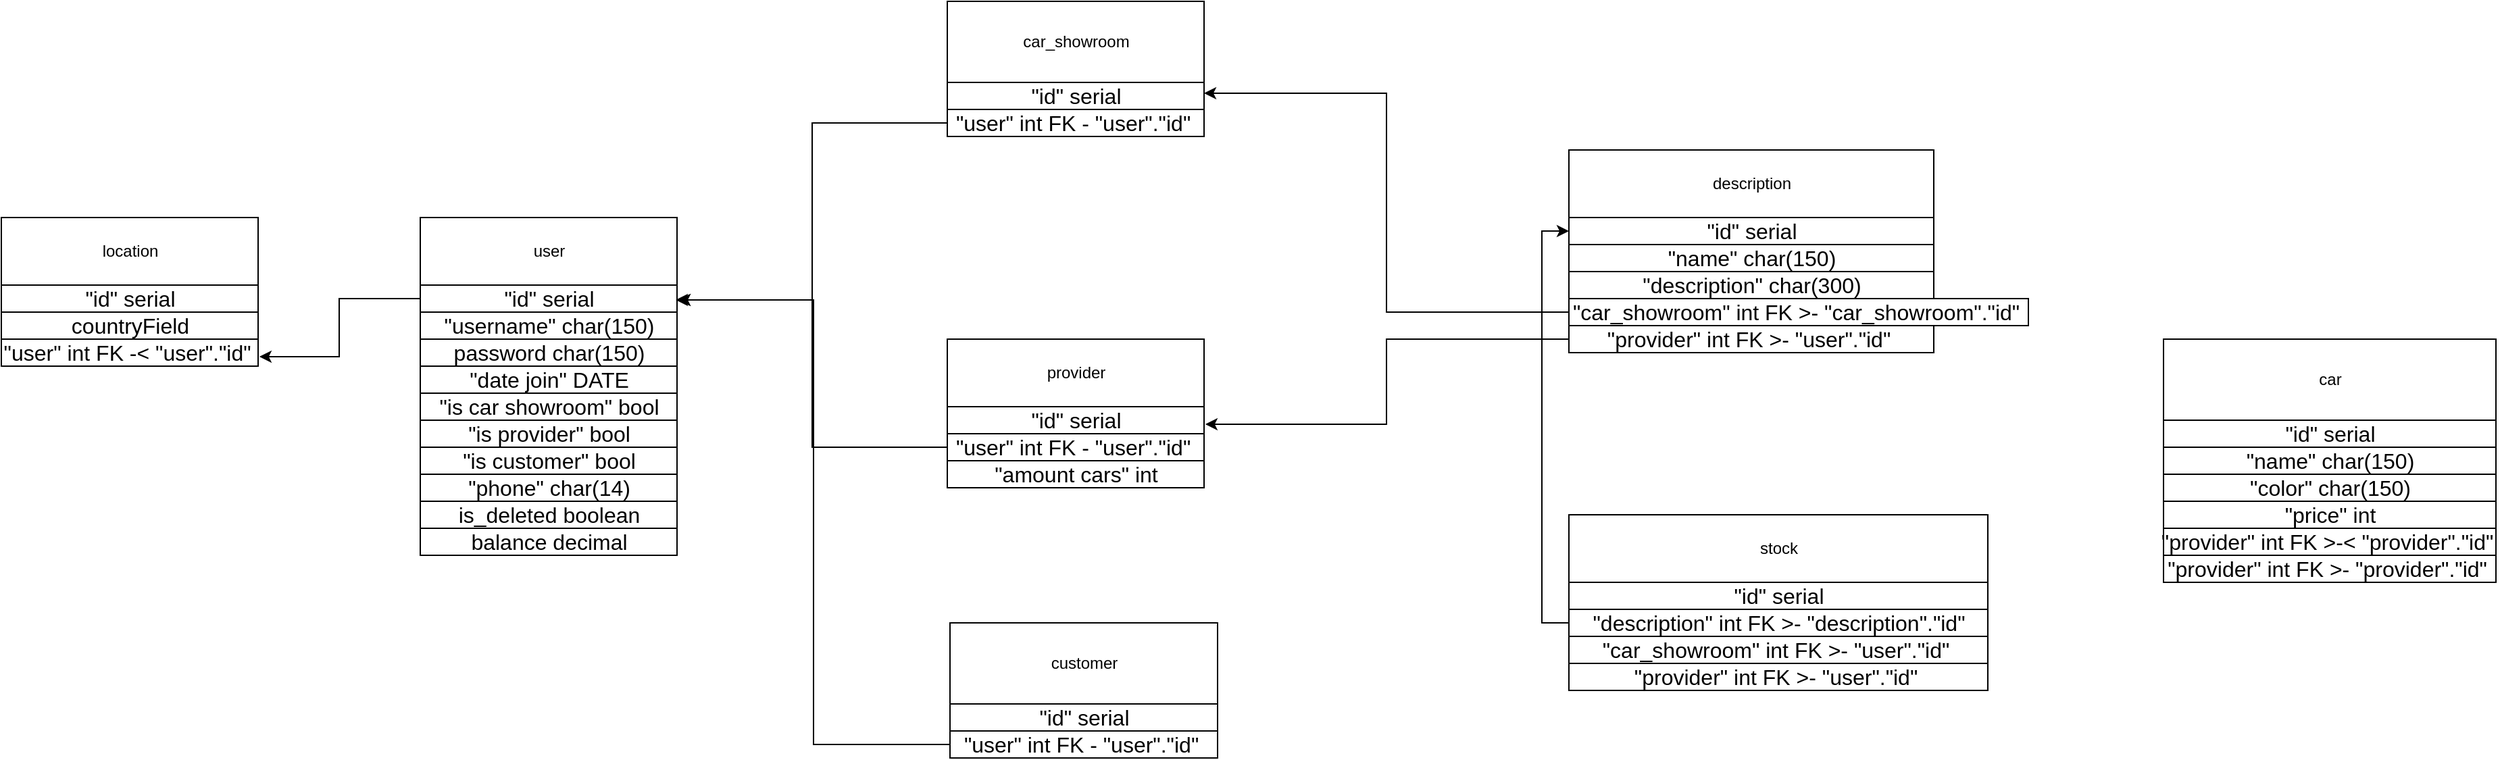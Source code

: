<mxfile version="15.2.7" type="github" pages="2">
  <diagram id="C5RBs43oDa-KdzZeNtuy" name="Page-1">
    <mxGraphModel dx="976" dy="674" grid="1" gridSize="10" guides="1" tooltips="1" connect="1" arrows="1" fold="1" page="1" pageScale="1" pageWidth="827" pageHeight="1169" math="0" shadow="0">
      <root>
        <mxCell id="WIyWlLk6GJQsqaUBKTNV-0" />
        <mxCell id="WIyWlLk6GJQsqaUBKTNV-1" parent="WIyWlLk6GJQsqaUBKTNV-0" />
        <mxCell id="oMTugPBLT0qLyM0Y3AuX-1" value="car_showroom" style="verticalLabelPosition=middle;verticalAlign=middle;html=1;shape=mxgraph.basic.rect;fillColor2=none;strokeWidth=1;size=20;indent=5;labelPosition=center;align=center;" vertex="1" parent="WIyWlLk6GJQsqaUBKTNV-1">
          <mxGeometry x="860" width="190" height="60" as="geometry" />
        </mxCell>
        <mxCell id="oMTugPBLT0qLyM0Y3AuX-2" value="&lt;span style=&quot;font-size: medium&quot;&gt;&quot;id&quot; serial&lt;/span&gt;" style="verticalLabelPosition=middle;verticalAlign=middle;html=1;shape=mxgraph.basic.rect;fillColor2=none;strokeWidth=1;size=20;indent=5;labelPosition=center;align=center;" vertex="1" parent="WIyWlLk6GJQsqaUBKTNV-1">
          <mxGeometry x="860" y="60" width="190" height="20" as="geometry" />
        </mxCell>
        <mxCell id="oMTugPBLT0qLyM0Y3AuX-4" value="&lt;span style=&quot;font-size: medium&quot;&gt;countryField&lt;/span&gt;" style="verticalLabelPosition=middle;verticalAlign=middle;html=1;shape=mxgraph.basic.rect;fillColor2=none;strokeWidth=1;size=20;indent=5;labelPosition=center;align=center;" vertex="1" parent="WIyWlLk6GJQsqaUBKTNV-1">
          <mxGeometry x="160" y="230" width="190" height="20" as="geometry" />
        </mxCell>
        <mxCell id="oMTugPBLT0qLyM0Y3AuX-7" value="user" style="verticalLabelPosition=middle;verticalAlign=middle;html=1;shape=mxgraph.basic.rect;fillColor2=none;strokeWidth=1;size=20;indent=5;labelPosition=center;align=center;" vertex="1" parent="WIyWlLk6GJQsqaUBKTNV-1">
          <mxGeometry x="470" y="160" width="190" height="50" as="geometry" />
        </mxCell>
        <mxCell id="oMTugPBLT0qLyM0Y3AuX-48" style="edgeStyle=orthogonalEdgeStyle;rounded=0;orthogonalLoop=1;jettySize=auto;html=1;entryX=1.005;entryY=0.65;entryDx=0;entryDy=0;entryPerimeter=0;" edge="1" parent="WIyWlLk6GJQsqaUBKTNV-1" source="oMTugPBLT0qLyM0Y3AuX-8" target="oMTugPBLT0qLyM0Y3AuX-47">
          <mxGeometry relative="1" as="geometry" />
        </mxCell>
        <mxCell id="oMTugPBLT0qLyM0Y3AuX-8" value="&lt;span style=&quot;font-size: medium&quot;&gt;&quot;id&quot; serial&lt;/span&gt;" style="verticalLabelPosition=middle;verticalAlign=middle;html=1;shape=mxgraph.basic.rect;fillColor2=none;strokeWidth=1;size=20;indent=5;labelPosition=center;align=center;" vertex="1" parent="WIyWlLk6GJQsqaUBKTNV-1">
          <mxGeometry x="470" y="210" width="190" height="20" as="geometry" />
        </mxCell>
        <mxCell id="oMTugPBLT0qLyM0Y3AuX-9" value="&lt;font size=&quot;3&quot;&gt;&quot;username&quot; char(150)&lt;/font&gt;" style="verticalLabelPosition=middle;verticalAlign=middle;html=1;shape=mxgraph.basic.rect;fillColor2=none;strokeWidth=1;size=20;indent=5;labelPosition=center;align=center;" vertex="1" parent="WIyWlLk6GJQsqaUBKTNV-1">
          <mxGeometry x="470" y="230" width="190" height="20" as="geometry" />
        </mxCell>
        <mxCell id="oMTugPBLT0qLyM0Y3AuX-11" value="&lt;font size=&quot;3&quot;&gt;password char(150)&lt;/font&gt;&lt;span style=&quot;color: rgba(0 , 0 , 0 , 0) ; font-family: monospace ; font-size: 0px&quot;&gt;%3CmxGraphModel%3E%3Croot%3E%3CmxCell%20id%3D%220%22%2F%3E%3CmxCell%20id%3D%221%22%20parent%3D%220%22%2F%3E%3CmxCell%20id%3D%222%22%20value%3D%22%26lt%3Bfont%20size%3D%26quot%3B3%26quot%3B%26gt%3B%26quot%3Busername%26quot%3B%20char(150)%26lt%3B%2Ffont%26gt%3B%22%20style%3D%22verticalLabelPosition%3Dmiddle%3BverticalAlign%3Dmiddle%3Bhtml%3D1%3Bshape%3Dmxgraph.basic.rect%3BfillColor2%3Dnone%3BstrokeWidth%3D1%3Bsize%3D20%3Bindent%3D5%3BlabelPosition%3Dcenter%3Balign%3Dcenter%3B%22%20vertex%3D%221%22%20parent%3D%221%22%3E%3CmxGeometry%20x%3D%22730%22%20y%3D%22170%22%20width%3D%22190%22%20height%3D%2220%22%20as%3D%22geometry%22%2F%3E%3C%2FmxCell%3E%3C%2Froot%3E%3C%2FmxGraphModel%3E&lt;/span&gt;" style="verticalLabelPosition=middle;verticalAlign=middle;html=1;shape=mxgraph.basic.rect;fillColor2=none;strokeWidth=1;size=5;indent=5;labelPosition=center;align=center;" vertex="1" parent="WIyWlLk6GJQsqaUBKTNV-1">
          <mxGeometry x="470" y="250" width="190" height="20" as="geometry" />
        </mxCell>
        <mxCell id="oMTugPBLT0qLyM0Y3AuX-12" value="&lt;font size=&quot;3&quot;&gt;&quot;date join&quot; DATE&lt;/font&gt;" style="verticalLabelPosition=middle;verticalAlign=middle;html=1;shape=mxgraph.basic.rect;fillColor2=none;strokeWidth=1;size=20;indent=5;labelPosition=center;align=center;" vertex="1" parent="WIyWlLk6GJQsqaUBKTNV-1">
          <mxGeometry x="470" y="270" width="190" height="20" as="geometry" />
        </mxCell>
        <mxCell id="oMTugPBLT0qLyM0Y3AuX-14" value="&lt;font size=&quot;3&quot;&gt;&quot;is car showroom&quot; bool&lt;/font&gt;" style="verticalLabelPosition=middle;verticalAlign=middle;html=1;shape=mxgraph.basic.rect;fillColor2=none;strokeWidth=1;size=20;indent=5;labelPosition=center;align=center;" vertex="1" parent="WIyWlLk6GJQsqaUBKTNV-1">
          <mxGeometry x="470" y="290" width="190" height="20" as="geometry" />
        </mxCell>
        <mxCell id="oMTugPBLT0qLyM0Y3AuX-15" value="&lt;font size=&quot;3&quot;&gt;&quot;is provider&quot; bool&lt;/font&gt;" style="verticalLabelPosition=middle;verticalAlign=middle;html=1;shape=mxgraph.basic.rect;fillColor2=none;strokeWidth=1;size=20;indent=5;labelPosition=center;align=center;" vertex="1" parent="WIyWlLk6GJQsqaUBKTNV-1">
          <mxGeometry x="470" y="310" width="190" height="20" as="geometry" />
        </mxCell>
        <mxCell id="oMTugPBLT0qLyM0Y3AuX-16" value="&lt;font size=&quot;3&quot;&gt;&quot;phone&quot; char(14)&lt;/font&gt;" style="verticalLabelPosition=middle;verticalAlign=middle;html=1;shape=mxgraph.basic.rect;fillColor2=none;strokeWidth=1;size=20;indent=5;labelPosition=center;align=center;" vertex="1" parent="WIyWlLk6GJQsqaUBKTNV-1">
          <mxGeometry x="470" y="350" width="190" height="20" as="geometry" />
        </mxCell>
        <mxCell id="oMTugPBLT0qLyM0Y3AuX-17" value="car" style="verticalLabelPosition=middle;verticalAlign=middle;html=1;shape=mxgraph.basic.rect;fillColor2=none;strokeWidth=1;size=20;indent=5;labelPosition=center;align=center;" vertex="1" parent="WIyWlLk6GJQsqaUBKTNV-1">
          <mxGeometry x="1760" y="250" width="246" height="60" as="geometry" />
        </mxCell>
        <mxCell id="oMTugPBLT0qLyM0Y3AuX-18" value="&lt;span style=&quot;font-size: medium&quot;&gt;&quot;id&quot; serial&lt;/span&gt;" style="verticalLabelPosition=middle;verticalAlign=middle;html=1;shape=mxgraph.basic.rect;fillColor2=none;strokeWidth=1;size=20;indent=5;labelPosition=center;align=center;" vertex="1" parent="WIyWlLk6GJQsqaUBKTNV-1">
          <mxGeometry x="1760" y="310" width="246" height="20" as="geometry" />
        </mxCell>
        <mxCell id="oMTugPBLT0qLyM0Y3AuX-19" value="&lt;font size=&quot;3&quot;&gt;&quot;name&quot; char(150)&lt;/font&gt;&lt;span style=&quot;color: rgba(0 , 0 , 0 , 0) ; font-family: monospace ; font-size: 0px&quot;&gt;%3CmxGraphModel%3E%3Croot%3E%3CmxCell%20id%3D%220%22%2F%3E%3CmxCell%20id%3D%221%22%20parent%3D%220%22%2F%3E%3CmxCell%20id%3D%222%22%20value%3D%22%26lt%3Bspan%20style%3D%26quot%3Bfont-size%3A%20medium%26quot%3B%26gt%3B%26quot%3Bid%26quot%3B%20serial%26lt%3B%2Fspan%26gt%3B%22%20style%3D%22verticalLabelPosition%3Dmiddle%3BverticalAlign%3Dmiddle%3Bhtml%3D1%3Bshape%3Dmxgraph.basic.rect%3BfillColor2%3Dnone%3BstrokeWidth%3D1%3Bsize%3D20%3Bindent%3D5%3BlabelPosition%3Dcenter%3Balign%3Dcenter%3B%22%20vertex%3D%221%22%20parent%3D%221%22%3E%3CmxGeometry%20x%3D%22354%22%20y%3D%22170%22%20width%3D%22186%22%20height%3D%2220%22%20as%3D%22geometry%22%2F%3E%3C%2FmxCell%3E%3C%2Froot%3E%3C%2FmxGraphModel%3E&lt;/span&gt;" style="verticalLabelPosition=middle;verticalAlign=middle;html=1;shape=mxgraph.basic.rect;fillColor2=none;strokeWidth=1;size=20;indent=5;labelPosition=center;align=center;" vertex="1" parent="WIyWlLk6GJQsqaUBKTNV-1">
          <mxGeometry x="1760" y="330" width="246" height="20" as="geometry" />
        </mxCell>
        <mxCell id="oMTugPBLT0qLyM0Y3AuX-20" value="&lt;font size=&quot;3&quot;&gt;&quot;color&quot; char(150)&lt;/font&gt;&lt;span style=&quot;color: rgba(0 , 0 , 0 , 0) ; font-family: monospace ; font-size: 0px&quot;&gt;%3CmxGraphModel%3E%3Croot%3E%3CmxCell%20id%3D%220%22%2F%3E%3CmxCell%20id%3D%221%22%20parent%3D%220%22%2F%3E%3CmxCell%20id%3D%222%22%20value%3D%22%26lt%3Bspan%20style%3D%26quot%3Bfont-size%3A%20medium%26quot%3B%26gt%3B%26quot%3Bid%26quot%3B%20serial%26lt%3B%2Fspan%26gt%3B%22%20style%3D%22verticalLabelPosition%3Dmiddle%3BverticalAlign%3Dmiddle%3Bhtml%3D1%3Bshape%3Dmxgraph.basic.rect%3BfillColor2%3Dnone%3BstrokeWidth%3D1%3Bsize%3D20%3Bindent%3D5%3BlabelPosition%3Dcenter%3Balign%3Dcenter%3B%22%20vertex%3D%221%22%20parent%3D%221%22%3E%3CmxGeometry%20x%3D%22354%22%20y%3D%22170%22%20width%3D%22186%22%20height%3D%2220%22%20as%3D%22geometry%22%2F%3E%3C%2FmxCell%3E%3C%2Froot%3E%3C%2FmxGraphModel%3E&lt;/span&gt;" style="verticalLabelPosition=middle;verticalAlign=middle;html=1;shape=mxgraph.basic.rect;fillColor2=none;strokeWidth=1;size=20;indent=5;labelPosition=center;align=center;" vertex="1" parent="WIyWlLk6GJQsqaUBKTNV-1">
          <mxGeometry x="1760" y="350" width="246" height="20" as="geometry" />
        </mxCell>
        <mxCell id="oMTugPBLT0qLyM0Y3AuX-23" value="provider" style="verticalLabelPosition=middle;verticalAlign=middle;html=1;shape=mxgraph.basic.rect;fillColor2=none;strokeWidth=1;size=20;indent=5;labelPosition=center;align=center;" vertex="1" parent="WIyWlLk6GJQsqaUBKTNV-1">
          <mxGeometry x="860" y="250" width="190" height="50" as="geometry" />
        </mxCell>
        <mxCell id="oMTugPBLT0qLyM0Y3AuX-24" value="&lt;span style=&quot;font-size: medium&quot;&gt;&quot;id&quot; serial&lt;/span&gt;" style="verticalLabelPosition=middle;verticalAlign=middle;html=1;shape=mxgraph.basic.rect;fillColor2=none;strokeWidth=1;size=20;indent=5;labelPosition=center;align=center;" vertex="1" parent="WIyWlLk6GJQsqaUBKTNV-1">
          <mxGeometry x="860" y="300" width="190" height="20" as="geometry" />
        </mxCell>
        <mxCell id="oMTugPBLT0qLyM0Y3AuX-49" style="edgeStyle=orthogonalEdgeStyle;rounded=0;orthogonalLoop=1;jettySize=auto;html=1;entryX=0.995;entryY=0.55;entryDx=0;entryDy=0;entryPerimeter=0;" edge="1" parent="WIyWlLk6GJQsqaUBKTNV-1" source="oMTugPBLT0qLyM0Y3AuX-25" target="oMTugPBLT0qLyM0Y3AuX-8">
          <mxGeometry relative="1" as="geometry" />
        </mxCell>
        <mxCell id="oMTugPBLT0qLyM0Y3AuX-25" value="&lt;span style=&quot;font-size: medium&quot;&gt;&quot;user&quot; int FK - &quot;user&quot;.&quot;id&quot;&amp;nbsp;&lt;/span&gt;" style="verticalLabelPosition=middle;verticalAlign=middle;html=1;shape=mxgraph.basic.rect;fillColor2=none;strokeWidth=1;size=20;indent=5;labelPosition=center;align=center;" vertex="1" parent="WIyWlLk6GJQsqaUBKTNV-1">
          <mxGeometry x="860" y="320" width="190" height="20" as="geometry" />
        </mxCell>
        <mxCell id="oMTugPBLT0qLyM0Y3AuX-28" value="&lt;font size=&quot;3&quot;&gt;&quot;amount cars&quot; int&lt;/font&gt;&lt;span style=&quot;color: rgba(0 , 0 , 0 , 0) ; font-family: monospace ; font-size: 0px&quot;&gt;%3CmxGraphModel%3E%3Croot%3E%3CmxCell%20id%3D%220%22%2F%3E%3CmxCell%20id%3D%221%22%20parent%3D%220%22%2F%3E%3CmxCell%20id%3D%222%22%20value%3D%22%26lt%3Bspan%20style%3D%26quot%3Bfont-size%3A%20medium%26quot%3B%26gt%3B%26quot%3Bid%26quot%3B%20serial%26lt%3B%2Fspan%26gt%3B%22%20style%3D%22verticalLabelPosition%3Dmiddle%3BverticalAlign%3Dmiddle%3Bhtml%3D1%3Bshape%3Dmxgraph.basic.rect%3BfillColor2%3Dnone%3BstrokeWidth%3D1%3Bsize%3D20%3Bindent%3D5%3BlabelPosition%3Dcenter%3Balign%3Dcenter%3B%22%20vertex%3D%221%22%20parent%3D%221%22%3E%3CmxGeometry%20x%3D%22354%22%20y%3D%22170%22%20width%3D%22186%22%20height%3D%2220%22%20as%3D%22geometry%22%2F%3E%3C%2FmxCell%3E%3C%2Froot%3E%3C%2FmxGraphModel%3E&lt;/span&gt;" style="verticalLabelPosition=middle;verticalAlign=middle;html=1;shape=mxgraph.basic.rect;fillColor2=none;strokeWidth=1;size=20;indent=5;labelPosition=center;align=center;" vertex="1" parent="WIyWlLk6GJQsqaUBKTNV-1">
          <mxGeometry x="860" y="340" width="190" height="20" as="geometry" />
        </mxCell>
        <mxCell id="oMTugPBLT0qLyM0Y3AuX-29" value="&lt;font size=&quot;3&quot;&gt;&quot;price&quot; int&lt;/font&gt;&lt;span style=&quot;color: rgba(0 , 0 , 0 , 0) ; font-family: monospace ; font-size: 0px&quot;&gt;%3CmxGraphModel%3E%3Croot%3E%3CmxCell%20id%3D%220%22%2F%3E%3CmxCell%20id%3D%221%22%20parent%3D%220%22%2F%3E%3CmxCell%20id%3D%222%22%20value%3D%22%26lt%3Bspan%20style%3D%26quot%3Bfont-size%3A%20medium%26quot%3B%26gt%3B%26quot%3Bid%26quot%3B%20serial%26lt%3B%2Fspan%26gt%3B%22%20style%3D%22verticalLabelPosition%3Dmiddle%3BverticalAlign%3Dmiddle%3Bhtml%3D1%3Bshape%3Dmxgraph.basic.rect%3BfillColor2%3Dnone%3BstrokeWidth%3D1%3Bsize%3D20%3Bindent%3D5%3BlabelPosition%3Dcenter%3Balign%3Dcenter%3B%22%20vertex%3D%221%22%20parent%3D%221%22%3E%3CmxGeometry%20x%3D%22354%22%20y%3D%22170%22%20width%3D%22186%22%20height%3D%2220%22%20as%3D%22geometry%22%2F%3E%3C%2FmxCell%3E%3C%2Froot%3E%3C%2FmxGraphModel%3E&lt;/span&gt;" style="verticalLabelPosition=middle;verticalAlign=middle;html=1;shape=mxgraph.basic.rect;fillColor2=none;strokeWidth=1;size=20;indent=5;labelPosition=center;align=center;" vertex="1" parent="WIyWlLk6GJQsqaUBKTNV-1">
          <mxGeometry x="1760" y="370" width="246" height="20" as="geometry" />
        </mxCell>
        <mxCell id="oMTugPBLT0qLyM0Y3AuX-31" value="&lt;span style=&quot;font-size: medium&quot;&gt;&quot;provider&quot; int FK &amp;gt;-&amp;lt; &quot;provider&quot;.&quot;id&quot;&amp;nbsp;&lt;/span&gt;" style="verticalLabelPosition=middle;verticalAlign=middle;html=1;shape=mxgraph.basic.rect;fillColor2=none;strokeWidth=1;size=20;indent=5;labelPosition=center;align=center;" vertex="1" parent="WIyWlLk6GJQsqaUBKTNV-1">
          <mxGeometry x="1760" y="390" width="246" height="20" as="geometry" />
        </mxCell>
        <mxCell id="oMTugPBLT0qLyM0Y3AuX-33" value="&lt;font size=&quot;3&quot;&gt;balance decimal&lt;/font&gt;" style="verticalLabelPosition=middle;verticalAlign=middle;html=1;shape=mxgraph.basic.rect;fillColor2=none;strokeWidth=1;size=20;indent=5;labelPosition=center;align=center;" vertex="1" parent="WIyWlLk6GJQsqaUBKTNV-1">
          <mxGeometry x="470" y="390" width="190" height="20" as="geometry" />
        </mxCell>
        <mxCell id="oMTugPBLT0qLyM0Y3AuX-34" value="&lt;font size=&quot;3&quot;&gt;&quot;is customer&quot; bool&lt;/font&gt;" style="verticalLabelPosition=middle;verticalAlign=middle;html=1;shape=mxgraph.basic.rect;fillColor2=none;strokeWidth=1;size=20;indent=5;labelPosition=center;align=center;" vertex="1" parent="WIyWlLk6GJQsqaUBKTNV-1">
          <mxGeometry x="470" y="330" width="190" height="20" as="geometry" />
        </mxCell>
        <mxCell id="oMTugPBLT0qLyM0Y3AuX-35" value="&lt;span style=&quot;font-size: medium&quot;&gt;&quot;provider&quot; int FK &amp;gt;- &quot;provider&quot;.&quot;id&quot;&amp;nbsp;&lt;/span&gt;" style="verticalLabelPosition=middle;verticalAlign=middle;html=1;shape=mxgraph.basic.rect;fillColor2=none;strokeWidth=1;size=20;indent=5;labelPosition=center;align=center;" vertex="1" parent="WIyWlLk6GJQsqaUBKTNV-1">
          <mxGeometry x="1760" y="410" width="246" height="20" as="geometry" />
        </mxCell>
        <mxCell id="oMTugPBLT0qLyM0Y3AuX-38" value="customer" style="verticalLabelPosition=middle;verticalAlign=middle;html=1;shape=mxgraph.basic.rect;fillColor2=none;strokeWidth=1;size=20;indent=5;labelPosition=center;align=center;" vertex="1" parent="WIyWlLk6GJQsqaUBKTNV-1">
          <mxGeometry x="862" y="460" width="198" height="60" as="geometry" />
        </mxCell>
        <mxCell id="oMTugPBLT0qLyM0Y3AuX-39" value="&lt;span style=&quot;font-size: medium&quot;&gt;&quot;id&quot; serial&lt;/span&gt;" style="verticalLabelPosition=middle;verticalAlign=middle;html=1;shape=mxgraph.basic.rect;fillColor2=none;strokeWidth=1;size=20;indent=5;labelPosition=center;align=center;" vertex="1" parent="WIyWlLk6GJQsqaUBKTNV-1">
          <mxGeometry x="862" y="520" width="198" height="20" as="geometry" />
        </mxCell>
        <mxCell id="oMTugPBLT0qLyM0Y3AuX-42" value="&lt;font size=&quot;3&quot;&gt;is_deleted boolean&lt;/font&gt;" style="verticalLabelPosition=middle;verticalAlign=middle;html=1;shape=mxgraph.basic.rect;fillColor2=none;strokeWidth=1;size=20;indent=5;labelPosition=center;align=center;" vertex="1" parent="WIyWlLk6GJQsqaUBKTNV-1">
          <mxGeometry x="470" y="370" width="190" height="20" as="geometry" />
        </mxCell>
        <mxCell id="oMTugPBLT0qLyM0Y3AuX-43" value="location" style="verticalLabelPosition=middle;verticalAlign=middle;html=1;shape=mxgraph.basic.rect;fillColor2=none;strokeWidth=1;size=20;indent=5;labelPosition=center;align=center;" vertex="1" parent="WIyWlLk6GJQsqaUBKTNV-1">
          <mxGeometry x="160" y="160" width="190" height="50" as="geometry" />
        </mxCell>
        <mxCell id="oMTugPBLT0qLyM0Y3AuX-44" value="&lt;span style=&quot;font-size: medium&quot;&gt;&quot;id&quot; serial&lt;/span&gt;" style="verticalLabelPosition=middle;verticalAlign=middle;html=1;shape=mxgraph.basic.rect;fillColor2=none;strokeWidth=1;size=20;indent=5;labelPosition=center;align=center;" vertex="1" parent="WIyWlLk6GJQsqaUBKTNV-1">
          <mxGeometry x="160" y="210" width="190" height="20" as="geometry" />
        </mxCell>
        <mxCell id="oMTugPBLT0qLyM0Y3AuX-47" value="&lt;span style=&quot;font-size: medium&quot;&gt;&quot;user&quot; int FK -&amp;lt; &quot;user&quot;.&quot;id&quot;&amp;nbsp;&lt;/span&gt;" style="verticalLabelPosition=middle;verticalAlign=middle;html=1;shape=mxgraph.basic.rect;fillColor2=none;strokeWidth=1;size=20;indent=5;labelPosition=center;align=center;" vertex="1" parent="WIyWlLk6GJQsqaUBKTNV-1">
          <mxGeometry x="160" y="250" width="190" height="20" as="geometry" />
        </mxCell>
        <mxCell id="oMTugPBLT0qLyM0Y3AuX-51" style="edgeStyle=orthogonalEdgeStyle;rounded=0;orthogonalLoop=1;jettySize=auto;html=1;entryX=1.005;entryY=0.55;entryDx=0;entryDy=0;entryPerimeter=0;" edge="1" parent="WIyWlLk6GJQsqaUBKTNV-1" source="oMTugPBLT0qLyM0Y3AuX-50" target="oMTugPBLT0qLyM0Y3AuX-8">
          <mxGeometry relative="1" as="geometry" />
        </mxCell>
        <mxCell id="oMTugPBLT0qLyM0Y3AuX-50" value="&lt;span style=&quot;font-size: medium&quot;&gt;&quot;user&quot; int FK - &quot;user&quot;.&quot;id&quot;&amp;nbsp;&lt;/span&gt;" style="verticalLabelPosition=middle;verticalAlign=middle;html=1;shape=mxgraph.basic.rect;fillColor2=none;strokeWidth=1;size=20;indent=5;labelPosition=center;align=center;" vertex="1" parent="WIyWlLk6GJQsqaUBKTNV-1">
          <mxGeometry x="860" y="80" width="190" height="20" as="geometry" />
        </mxCell>
        <mxCell id="oMTugPBLT0qLyM0Y3AuX-54" style="edgeStyle=orthogonalEdgeStyle;rounded=0;orthogonalLoop=1;jettySize=auto;html=1;entryX=1.005;entryY=0.55;entryDx=0;entryDy=0;entryPerimeter=0;" edge="1" parent="WIyWlLk6GJQsqaUBKTNV-1" source="oMTugPBLT0qLyM0Y3AuX-52" target="oMTugPBLT0qLyM0Y3AuX-8">
          <mxGeometry relative="1" as="geometry" />
        </mxCell>
        <mxCell id="oMTugPBLT0qLyM0Y3AuX-52" value="&lt;span style=&quot;font-size: medium&quot;&gt;&quot;user&quot; int FK - &quot;user&quot;.&quot;id&quot;&amp;nbsp;&lt;/span&gt;" style="verticalLabelPosition=middle;verticalAlign=middle;html=1;shape=mxgraph.basic.rect;fillColor2=none;strokeWidth=1;size=20;indent=5;labelPosition=center;align=center;" vertex="1" parent="WIyWlLk6GJQsqaUBKTNV-1">
          <mxGeometry x="862" y="540" width="198" height="20" as="geometry" />
        </mxCell>
        <mxCell id="oMTugPBLT0qLyM0Y3AuX-59" value="description" style="verticalLabelPosition=middle;verticalAlign=middle;html=1;shape=mxgraph.basic.rect;fillColor2=none;strokeWidth=1;size=20;indent=5;labelPosition=center;align=center;" vertex="1" parent="WIyWlLk6GJQsqaUBKTNV-1">
          <mxGeometry x="1320" y="110" width="270" height="50" as="geometry" />
        </mxCell>
        <mxCell id="oMTugPBLT0qLyM0Y3AuX-60" value="&lt;span style=&quot;font-size: medium&quot;&gt;&quot;id&quot; serial&lt;/span&gt;" style="verticalLabelPosition=middle;verticalAlign=middle;html=1;shape=mxgraph.basic.rect;fillColor2=none;strokeWidth=1;size=20;indent=5;labelPosition=center;align=center;" vertex="1" parent="WIyWlLk6GJQsqaUBKTNV-1">
          <mxGeometry x="1320" y="160" width="270" height="20" as="geometry" />
        </mxCell>
        <mxCell id="oMTugPBLT0qLyM0Y3AuX-61" value="&lt;font size=&quot;3&quot;&gt;&quot;name&quot; char(150)&lt;/font&gt;&lt;span style=&quot;color: rgba(0 , 0 , 0 , 0) ; font-family: monospace ; font-size: 0px&quot;&gt;%3CmxGraphModel%3E%3Croot%3E%3CmxCell%20id%3D%220%22%2F%3E%3CmxCell%20id%3D%221%22%20parent%3D%220%22%2F%3E%3CmxCell%20id%3D%222%22%20value%3D%22%26lt%3Bspan%20style%3D%26quot%3Bfont-size%3A%20medium%26quot%3B%26gt%3B%26quot%3Bid%26quot%3B%20serial%26lt%3B%2Fspan%26gt%3B%22%20style%3D%22verticalLabelPosition%3Dmiddle%3BverticalAlign%3Dmiddle%3Bhtml%3D1%3Bshape%3Dmxgraph.basic.rect%3BfillColor2%3Dnone%3BstrokeWidth%3D1%3Bsize%3D20%3Bindent%3D5%3BlabelPosition%3Dcenter%3Balign%3Dcenter%3B%22%20vertex%3D%221%22%20parent%3D%221%22%3E%3CmxGeometry%20x%3D%22354%22%20y%3D%22170%22%20width%3D%22186%22%20height%3D%2220%22%20as%3D%22geometry%22%2F%3E%3C%2FmxCell%3E%3C%2Froot%3E%3C%2FmxGraphModel%3E&lt;/span&gt;" style="verticalLabelPosition=middle;verticalAlign=middle;html=1;shape=mxgraph.basic.rect;fillColor2=none;strokeWidth=1;size=20;indent=5;labelPosition=center;align=center;" vertex="1" parent="WIyWlLk6GJQsqaUBKTNV-1">
          <mxGeometry x="1320" y="180" width="270" height="20" as="geometry" />
        </mxCell>
        <mxCell id="oMTugPBLT0qLyM0Y3AuX-62" value="&lt;font size=&quot;3&quot;&gt;&quot;description&quot; char(300)&lt;/font&gt;&lt;span style=&quot;color: rgba(0 , 0 , 0 , 0) ; font-family: monospace ; font-size: 0px&quot;&gt;%3CmxGraphModel%3E%3Croot%3E%3CmxCell%20id%3D%220%22%2F%3E%3CmxCell%20id%3D%221%22%20parent%3D%220%22%2F%3E%3CmxCell%20id%3D%222%22%20value%3D%22%26lt%3Bspan%20style%3D%26quot%3Bfont-size%3A%20medium%26quot%3B%26gt%3B%26quot%3Bid%26quot%3B%20serial%26lt%3B%2Fspan%26gt%3B%22%20style%3D%22verticalLabelPosition%3Dmiddle%3BverticalAlign%3Dmiddle%3Bhtml%3D1%3Bshape%3Dmxgraph.basic.rect%3BfillColor2%3Dnone%3BstrokeWidth%3D1%3Bsize%3D20%3Bindent%3D5%3BlabelPosition%3Dcenter%3Balign%3Dcenter%3B%22%20vertex%3D%221%22%20parent%3D%221%22%3E%3CmxGeometry%20x%3D%22354%22%20y%3D%22170%22%20width%3D%22186%22%20height%3D%2220%22%20as%3D%22geometry%22%2F%3E%3C%2FmxCell%3E%3C%2Froot%3E%3C%2FmxGraphModel%3E&lt;/span&gt;" style="verticalLabelPosition=middle;verticalAlign=middle;html=1;shape=mxgraph.basic.rect;fillColor2=none;strokeWidth=1;size=20;indent=5;labelPosition=center;align=center;" vertex="1" parent="WIyWlLk6GJQsqaUBKTNV-1">
          <mxGeometry x="1320" y="200" width="270" height="20" as="geometry" />
        </mxCell>
        <mxCell id="oMTugPBLT0qLyM0Y3AuX-68" style="edgeStyle=orthogonalEdgeStyle;rounded=0;orthogonalLoop=1;jettySize=auto;html=1;entryX=1.005;entryY=0.65;entryDx=0;entryDy=0;entryPerimeter=0;" edge="1" parent="WIyWlLk6GJQsqaUBKTNV-1" source="oMTugPBLT0qLyM0Y3AuX-63" target="oMTugPBLT0qLyM0Y3AuX-24">
          <mxGeometry relative="1" as="geometry" />
        </mxCell>
        <mxCell id="oMTugPBLT0qLyM0Y3AuX-63" value="&lt;span style=&quot;font-size: medium&quot;&gt;&quot;provider&quot; int FK &amp;gt;- &quot;user&quot;.&quot;id&quot;&amp;nbsp;&lt;/span&gt;" style="verticalLabelPosition=middle;verticalAlign=middle;html=1;shape=mxgraph.basic.rect;fillColor2=none;strokeWidth=1;size=8;indent=5;labelPosition=center;align=center;" vertex="1" parent="WIyWlLk6GJQsqaUBKTNV-1">
          <mxGeometry x="1320" y="240" width="270" height="20" as="geometry" />
        </mxCell>
        <mxCell id="oMTugPBLT0qLyM0Y3AuX-67" style="edgeStyle=orthogonalEdgeStyle;rounded=0;orthogonalLoop=1;jettySize=auto;html=1;entryX=1;entryY=0.4;entryDx=0;entryDy=0;entryPerimeter=0;" edge="1" parent="WIyWlLk6GJQsqaUBKTNV-1" source="oMTugPBLT0qLyM0Y3AuX-64" target="oMTugPBLT0qLyM0Y3AuX-2">
          <mxGeometry relative="1" as="geometry" />
        </mxCell>
        <mxCell id="oMTugPBLT0qLyM0Y3AuX-64" value="&lt;span style=&quot;font-size: medium&quot;&gt;&quot;car_showroom&quot; int FK &amp;gt;- &quot;&lt;/span&gt;&lt;span style=&quot;font-size: medium&quot;&gt;car_showroom&lt;/span&gt;&lt;span style=&quot;font-size: medium&quot;&gt;&quot;.&quot;id&quot;&amp;nbsp;&lt;/span&gt;" style="verticalLabelPosition=middle;verticalAlign=middle;html=1;shape=mxgraph.basic.rect;fillColor2=none;strokeWidth=1;size=20;indent=5;labelPosition=center;align=center;" vertex="1" parent="WIyWlLk6GJQsqaUBKTNV-1">
          <mxGeometry x="1320" y="220" width="340" height="20" as="geometry" />
        </mxCell>
        <mxCell id="oMTugPBLT0qLyM0Y3AuX-69" value="stock" style="verticalLabelPosition=middle;verticalAlign=middle;html=1;shape=mxgraph.basic.rect;fillColor2=none;strokeWidth=1;size=20;indent=5;labelPosition=center;align=center;" vertex="1" parent="WIyWlLk6GJQsqaUBKTNV-1">
          <mxGeometry x="1320" y="380" width="310" height="50" as="geometry" />
        </mxCell>
        <mxCell id="oMTugPBLT0qLyM0Y3AuX-70" value="&lt;span style=&quot;font-size: medium&quot;&gt;&quot;id&quot; serial&lt;/span&gt;" style="verticalLabelPosition=middle;verticalAlign=middle;html=1;shape=mxgraph.basic.rect;fillColor2=none;strokeWidth=1;size=20;indent=5;labelPosition=center;align=center;" vertex="1" parent="WIyWlLk6GJQsqaUBKTNV-1">
          <mxGeometry x="1320" y="430" width="310" height="20" as="geometry" />
        </mxCell>
        <mxCell id="oMTugPBLT0qLyM0Y3AuX-77" style="edgeStyle=orthogonalEdgeStyle;rounded=0;orthogonalLoop=1;jettySize=auto;html=1;entryX=0;entryY=0.5;entryDx=0;entryDy=0;entryPerimeter=0;" edge="1" parent="WIyWlLk6GJQsqaUBKTNV-1" source="oMTugPBLT0qLyM0Y3AuX-72" target="oMTugPBLT0qLyM0Y3AuX-60">
          <mxGeometry relative="1" as="geometry">
            <Array as="points">
              <mxPoint x="1300" y="460" />
              <mxPoint x="1300" y="170" />
            </Array>
          </mxGeometry>
        </mxCell>
        <mxCell id="oMTugPBLT0qLyM0Y3AuX-72" value="&lt;font size=&quot;3&quot;&gt;&quot;description&quot; int FK &amp;gt;- &quot;description&quot;.&quot;id&quot;&lt;/font&gt;" style="verticalLabelPosition=middle;verticalAlign=middle;html=1;shape=mxgraph.basic.rect;fillColor2=none;strokeWidth=1;size=20;indent=5;labelPosition=center;align=center;" vertex="1" parent="WIyWlLk6GJQsqaUBKTNV-1">
          <mxGeometry x="1320" y="450" width="310" height="20" as="geometry" />
        </mxCell>
        <mxCell id="oMTugPBLT0qLyM0Y3AuX-73" value="&lt;span style=&quot;font-size: medium&quot;&gt;&quot;provider&quot; int FK &amp;gt;- &quot;user&quot;.&quot;id&quot;&amp;nbsp;&lt;/span&gt;" style="verticalLabelPosition=middle;verticalAlign=middle;html=1;shape=mxgraph.basic.rect;fillColor2=none;strokeWidth=1;size=8;indent=5;labelPosition=center;align=center;" vertex="1" parent="WIyWlLk6GJQsqaUBKTNV-1">
          <mxGeometry x="1320" y="490" width="310" height="20" as="geometry" />
        </mxCell>
        <mxCell id="oMTugPBLT0qLyM0Y3AuX-74" value="&lt;span style=&quot;font-size: medium&quot;&gt;&quot;car_showroom&quot; int FK &amp;gt;- &quot;user&quot;.&quot;id&quot;&amp;nbsp;&lt;/span&gt;" style="verticalLabelPosition=middle;verticalAlign=middle;html=1;shape=mxgraph.basic.rect;fillColor2=none;strokeWidth=1;size=20;indent=5;labelPosition=center;align=center;" vertex="1" parent="WIyWlLk6GJQsqaUBKTNV-1">
          <mxGeometry x="1320" y="470" width="310" height="20" as="geometry" />
        </mxCell>
      </root>
    </mxGraphModel>
  </diagram>
  <diagram id="r4rLklie154vl6MRkz3s" name="Page-2">
    <mxGraphModel dx="830" dy="574" grid="1" gridSize="10" guides="1" tooltips="1" connect="1" arrows="1" fold="1" page="1" pageScale="1" pageWidth="827" pageHeight="1169" math="0" shadow="0">
      <root>
        <mxCell id="RBEfBetX7xLBh7LAXnj8-0" />
        <mxCell id="RBEfBetX7xLBh7LAXnj8-1" parent="RBEfBetX7xLBh7LAXnj8-0" />
      </root>
    </mxGraphModel>
  </diagram>
</mxfile>
